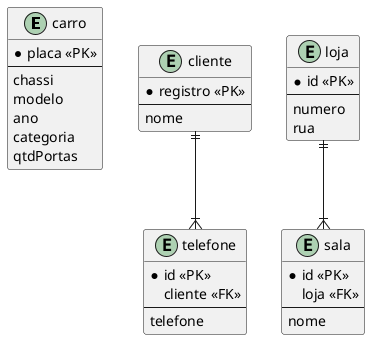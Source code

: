 @startuml exercer o cicio 

entity carro{
    *placa <<PK>>
    --
    chassi
    modelo
    ano
    categoria
    qtdPortas
}

entity cliente{
    *registro <<PK>>
    --
    nome    
}

entity telefone{
    *id <<PK>>
    cliente <<FK>>
    --
    telefone
}

entity loja{
    *id <<PK>>
    --
    numero
    rua
}

entity sala{
    *id <<PK>>
    loja <<FK>>
    --
    nome
}

cliente ||--|{ telefone
loja ||--|{ sala

@enduml